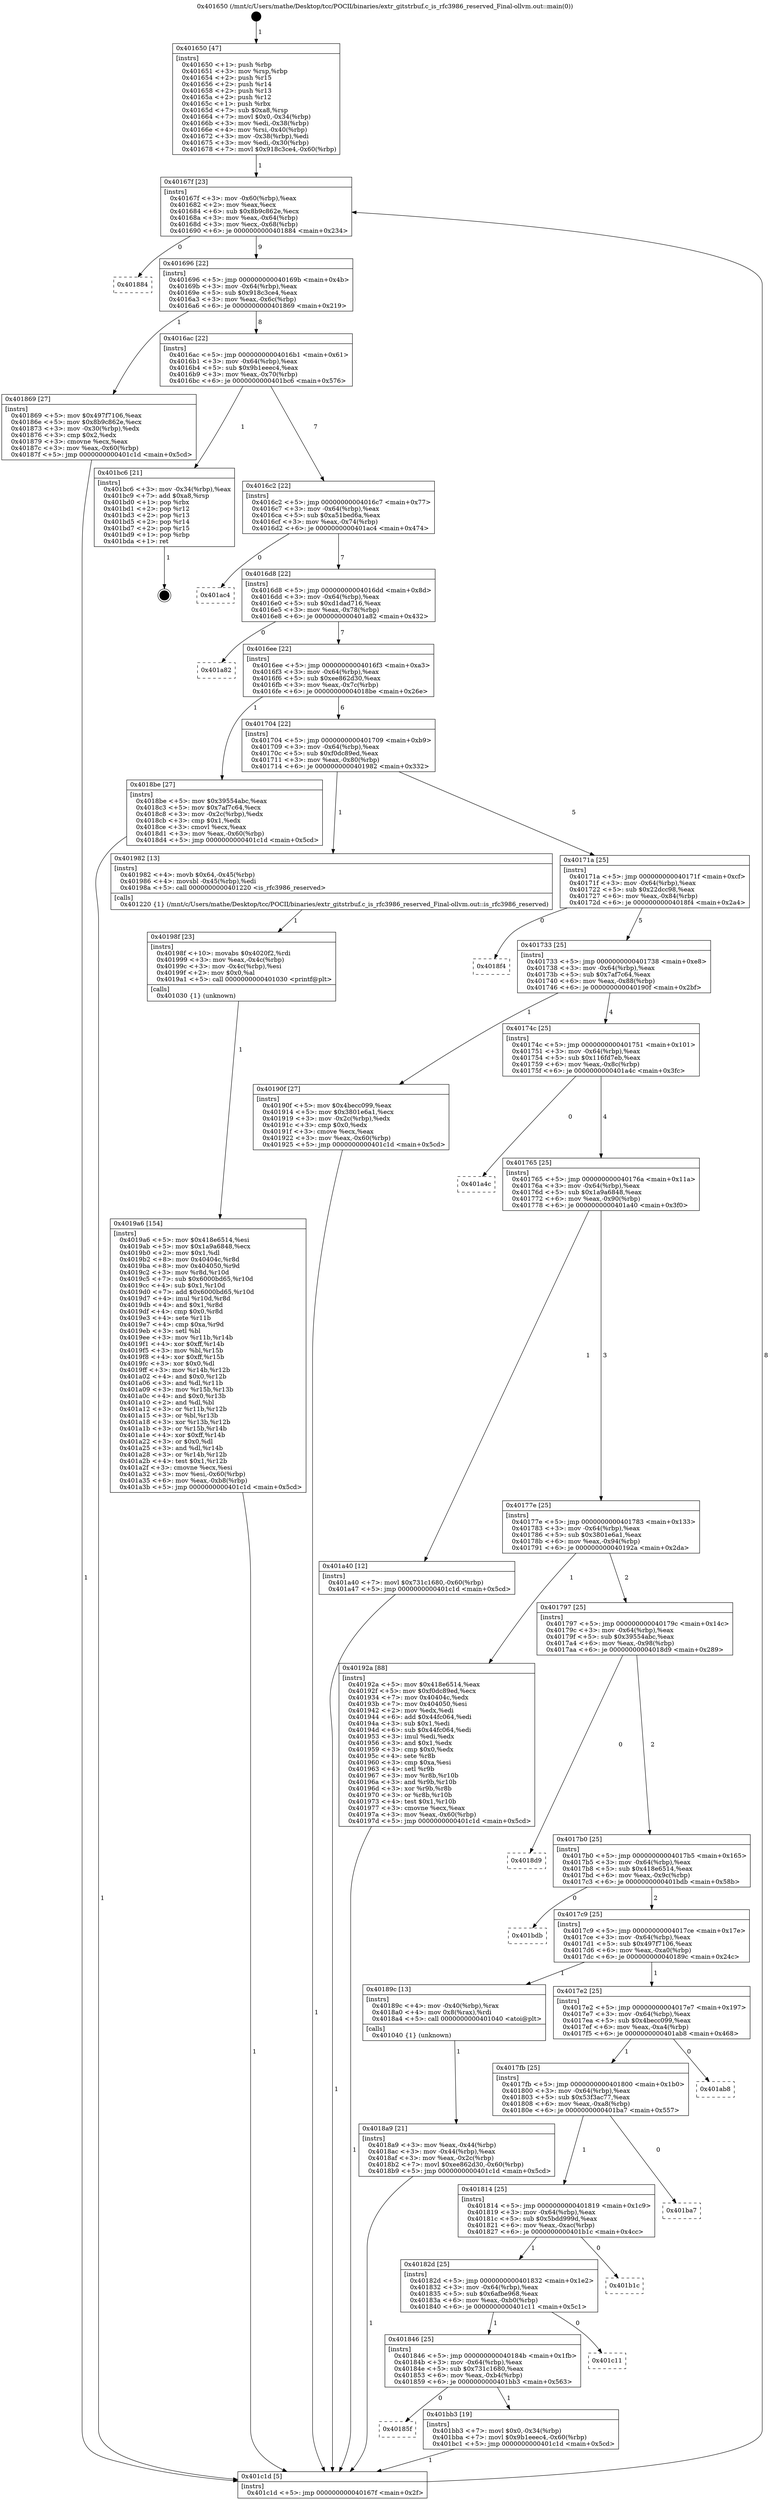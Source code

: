 digraph "0x401650" {
  label = "0x401650 (/mnt/c/Users/mathe/Desktop/tcc/POCII/binaries/extr_gitstrbuf.c_is_rfc3986_reserved_Final-ollvm.out::main(0))"
  labelloc = "t"
  node[shape=record]

  Entry [label="",width=0.3,height=0.3,shape=circle,fillcolor=black,style=filled]
  "0x40167f" [label="{
     0x40167f [23]\l
     | [instrs]\l
     &nbsp;&nbsp;0x40167f \<+3\>: mov -0x60(%rbp),%eax\l
     &nbsp;&nbsp;0x401682 \<+2\>: mov %eax,%ecx\l
     &nbsp;&nbsp;0x401684 \<+6\>: sub $0x8b9c862e,%ecx\l
     &nbsp;&nbsp;0x40168a \<+3\>: mov %eax,-0x64(%rbp)\l
     &nbsp;&nbsp;0x40168d \<+3\>: mov %ecx,-0x68(%rbp)\l
     &nbsp;&nbsp;0x401690 \<+6\>: je 0000000000401884 \<main+0x234\>\l
  }"]
  "0x401884" [label="{
     0x401884\l
  }", style=dashed]
  "0x401696" [label="{
     0x401696 [22]\l
     | [instrs]\l
     &nbsp;&nbsp;0x401696 \<+5\>: jmp 000000000040169b \<main+0x4b\>\l
     &nbsp;&nbsp;0x40169b \<+3\>: mov -0x64(%rbp),%eax\l
     &nbsp;&nbsp;0x40169e \<+5\>: sub $0x918c3ce4,%eax\l
     &nbsp;&nbsp;0x4016a3 \<+3\>: mov %eax,-0x6c(%rbp)\l
     &nbsp;&nbsp;0x4016a6 \<+6\>: je 0000000000401869 \<main+0x219\>\l
  }"]
  Exit [label="",width=0.3,height=0.3,shape=circle,fillcolor=black,style=filled,peripheries=2]
  "0x401869" [label="{
     0x401869 [27]\l
     | [instrs]\l
     &nbsp;&nbsp;0x401869 \<+5\>: mov $0x497f7106,%eax\l
     &nbsp;&nbsp;0x40186e \<+5\>: mov $0x8b9c862e,%ecx\l
     &nbsp;&nbsp;0x401873 \<+3\>: mov -0x30(%rbp),%edx\l
     &nbsp;&nbsp;0x401876 \<+3\>: cmp $0x2,%edx\l
     &nbsp;&nbsp;0x401879 \<+3\>: cmovne %ecx,%eax\l
     &nbsp;&nbsp;0x40187c \<+3\>: mov %eax,-0x60(%rbp)\l
     &nbsp;&nbsp;0x40187f \<+5\>: jmp 0000000000401c1d \<main+0x5cd\>\l
  }"]
  "0x4016ac" [label="{
     0x4016ac [22]\l
     | [instrs]\l
     &nbsp;&nbsp;0x4016ac \<+5\>: jmp 00000000004016b1 \<main+0x61\>\l
     &nbsp;&nbsp;0x4016b1 \<+3\>: mov -0x64(%rbp),%eax\l
     &nbsp;&nbsp;0x4016b4 \<+5\>: sub $0x9b1eeec4,%eax\l
     &nbsp;&nbsp;0x4016b9 \<+3\>: mov %eax,-0x70(%rbp)\l
     &nbsp;&nbsp;0x4016bc \<+6\>: je 0000000000401bc6 \<main+0x576\>\l
  }"]
  "0x401c1d" [label="{
     0x401c1d [5]\l
     | [instrs]\l
     &nbsp;&nbsp;0x401c1d \<+5\>: jmp 000000000040167f \<main+0x2f\>\l
  }"]
  "0x401650" [label="{
     0x401650 [47]\l
     | [instrs]\l
     &nbsp;&nbsp;0x401650 \<+1\>: push %rbp\l
     &nbsp;&nbsp;0x401651 \<+3\>: mov %rsp,%rbp\l
     &nbsp;&nbsp;0x401654 \<+2\>: push %r15\l
     &nbsp;&nbsp;0x401656 \<+2\>: push %r14\l
     &nbsp;&nbsp;0x401658 \<+2\>: push %r13\l
     &nbsp;&nbsp;0x40165a \<+2\>: push %r12\l
     &nbsp;&nbsp;0x40165c \<+1\>: push %rbx\l
     &nbsp;&nbsp;0x40165d \<+7\>: sub $0xa8,%rsp\l
     &nbsp;&nbsp;0x401664 \<+7\>: movl $0x0,-0x34(%rbp)\l
     &nbsp;&nbsp;0x40166b \<+3\>: mov %edi,-0x38(%rbp)\l
     &nbsp;&nbsp;0x40166e \<+4\>: mov %rsi,-0x40(%rbp)\l
     &nbsp;&nbsp;0x401672 \<+3\>: mov -0x38(%rbp),%edi\l
     &nbsp;&nbsp;0x401675 \<+3\>: mov %edi,-0x30(%rbp)\l
     &nbsp;&nbsp;0x401678 \<+7\>: movl $0x918c3ce4,-0x60(%rbp)\l
  }"]
  "0x40185f" [label="{
     0x40185f\l
  }", style=dashed]
  "0x401bc6" [label="{
     0x401bc6 [21]\l
     | [instrs]\l
     &nbsp;&nbsp;0x401bc6 \<+3\>: mov -0x34(%rbp),%eax\l
     &nbsp;&nbsp;0x401bc9 \<+7\>: add $0xa8,%rsp\l
     &nbsp;&nbsp;0x401bd0 \<+1\>: pop %rbx\l
     &nbsp;&nbsp;0x401bd1 \<+2\>: pop %r12\l
     &nbsp;&nbsp;0x401bd3 \<+2\>: pop %r13\l
     &nbsp;&nbsp;0x401bd5 \<+2\>: pop %r14\l
     &nbsp;&nbsp;0x401bd7 \<+2\>: pop %r15\l
     &nbsp;&nbsp;0x401bd9 \<+1\>: pop %rbp\l
     &nbsp;&nbsp;0x401bda \<+1\>: ret\l
  }"]
  "0x4016c2" [label="{
     0x4016c2 [22]\l
     | [instrs]\l
     &nbsp;&nbsp;0x4016c2 \<+5\>: jmp 00000000004016c7 \<main+0x77\>\l
     &nbsp;&nbsp;0x4016c7 \<+3\>: mov -0x64(%rbp),%eax\l
     &nbsp;&nbsp;0x4016ca \<+5\>: sub $0xa51bed6a,%eax\l
     &nbsp;&nbsp;0x4016cf \<+3\>: mov %eax,-0x74(%rbp)\l
     &nbsp;&nbsp;0x4016d2 \<+6\>: je 0000000000401ac4 \<main+0x474\>\l
  }"]
  "0x401bb3" [label="{
     0x401bb3 [19]\l
     | [instrs]\l
     &nbsp;&nbsp;0x401bb3 \<+7\>: movl $0x0,-0x34(%rbp)\l
     &nbsp;&nbsp;0x401bba \<+7\>: movl $0x9b1eeec4,-0x60(%rbp)\l
     &nbsp;&nbsp;0x401bc1 \<+5\>: jmp 0000000000401c1d \<main+0x5cd\>\l
  }"]
  "0x401ac4" [label="{
     0x401ac4\l
  }", style=dashed]
  "0x4016d8" [label="{
     0x4016d8 [22]\l
     | [instrs]\l
     &nbsp;&nbsp;0x4016d8 \<+5\>: jmp 00000000004016dd \<main+0x8d\>\l
     &nbsp;&nbsp;0x4016dd \<+3\>: mov -0x64(%rbp),%eax\l
     &nbsp;&nbsp;0x4016e0 \<+5\>: sub $0xd1dad716,%eax\l
     &nbsp;&nbsp;0x4016e5 \<+3\>: mov %eax,-0x78(%rbp)\l
     &nbsp;&nbsp;0x4016e8 \<+6\>: je 0000000000401a82 \<main+0x432\>\l
  }"]
  "0x401846" [label="{
     0x401846 [25]\l
     | [instrs]\l
     &nbsp;&nbsp;0x401846 \<+5\>: jmp 000000000040184b \<main+0x1fb\>\l
     &nbsp;&nbsp;0x40184b \<+3\>: mov -0x64(%rbp),%eax\l
     &nbsp;&nbsp;0x40184e \<+5\>: sub $0x731c1680,%eax\l
     &nbsp;&nbsp;0x401853 \<+6\>: mov %eax,-0xb4(%rbp)\l
     &nbsp;&nbsp;0x401859 \<+6\>: je 0000000000401bb3 \<main+0x563\>\l
  }"]
  "0x401a82" [label="{
     0x401a82\l
  }", style=dashed]
  "0x4016ee" [label="{
     0x4016ee [22]\l
     | [instrs]\l
     &nbsp;&nbsp;0x4016ee \<+5\>: jmp 00000000004016f3 \<main+0xa3\>\l
     &nbsp;&nbsp;0x4016f3 \<+3\>: mov -0x64(%rbp),%eax\l
     &nbsp;&nbsp;0x4016f6 \<+5\>: sub $0xee862d30,%eax\l
     &nbsp;&nbsp;0x4016fb \<+3\>: mov %eax,-0x7c(%rbp)\l
     &nbsp;&nbsp;0x4016fe \<+6\>: je 00000000004018be \<main+0x26e\>\l
  }"]
  "0x401c11" [label="{
     0x401c11\l
  }", style=dashed]
  "0x4018be" [label="{
     0x4018be [27]\l
     | [instrs]\l
     &nbsp;&nbsp;0x4018be \<+5\>: mov $0x39554abc,%eax\l
     &nbsp;&nbsp;0x4018c3 \<+5\>: mov $0x7af7c64,%ecx\l
     &nbsp;&nbsp;0x4018c8 \<+3\>: mov -0x2c(%rbp),%edx\l
     &nbsp;&nbsp;0x4018cb \<+3\>: cmp $0x1,%edx\l
     &nbsp;&nbsp;0x4018ce \<+3\>: cmovl %ecx,%eax\l
     &nbsp;&nbsp;0x4018d1 \<+3\>: mov %eax,-0x60(%rbp)\l
     &nbsp;&nbsp;0x4018d4 \<+5\>: jmp 0000000000401c1d \<main+0x5cd\>\l
  }"]
  "0x401704" [label="{
     0x401704 [22]\l
     | [instrs]\l
     &nbsp;&nbsp;0x401704 \<+5\>: jmp 0000000000401709 \<main+0xb9\>\l
     &nbsp;&nbsp;0x401709 \<+3\>: mov -0x64(%rbp),%eax\l
     &nbsp;&nbsp;0x40170c \<+5\>: sub $0xf0dc89ed,%eax\l
     &nbsp;&nbsp;0x401711 \<+3\>: mov %eax,-0x80(%rbp)\l
     &nbsp;&nbsp;0x401714 \<+6\>: je 0000000000401982 \<main+0x332\>\l
  }"]
  "0x40182d" [label="{
     0x40182d [25]\l
     | [instrs]\l
     &nbsp;&nbsp;0x40182d \<+5\>: jmp 0000000000401832 \<main+0x1e2\>\l
     &nbsp;&nbsp;0x401832 \<+3\>: mov -0x64(%rbp),%eax\l
     &nbsp;&nbsp;0x401835 \<+5\>: sub $0x6afbe968,%eax\l
     &nbsp;&nbsp;0x40183a \<+6\>: mov %eax,-0xb0(%rbp)\l
     &nbsp;&nbsp;0x401840 \<+6\>: je 0000000000401c11 \<main+0x5c1\>\l
  }"]
  "0x401982" [label="{
     0x401982 [13]\l
     | [instrs]\l
     &nbsp;&nbsp;0x401982 \<+4\>: movb $0x64,-0x45(%rbp)\l
     &nbsp;&nbsp;0x401986 \<+4\>: movsbl -0x45(%rbp),%edi\l
     &nbsp;&nbsp;0x40198a \<+5\>: call 0000000000401220 \<is_rfc3986_reserved\>\l
     | [calls]\l
     &nbsp;&nbsp;0x401220 \{1\} (/mnt/c/Users/mathe/Desktop/tcc/POCII/binaries/extr_gitstrbuf.c_is_rfc3986_reserved_Final-ollvm.out::is_rfc3986_reserved)\l
  }"]
  "0x40171a" [label="{
     0x40171a [25]\l
     | [instrs]\l
     &nbsp;&nbsp;0x40171a \<+5\>: jmp 000000000040171f \<main+0xcf\>\l
     &nbsp;&nbsp;0x40171f \<+3\>: mov -0x64(%rbp),%eax\l
     &nbsp;&nbsp;0x401722 \<+5\>: sub $0x22dcc98,%eax\l
     &nbsp;&nbsp;0x401727 \<+6\>: mov %eax,-0x84(%rbp)\l
     &nbsp;&nbsp;0x40172d \<+6\>: je 00000000004018f4 \<main+0x2a4\>\l
  }"]
  "0x401b1c" [label="{
     0x401b1c\l
  }", style=dashed]
  "0x4018f4" [label="{
     0x4018f4\l
  }", style=dashed]
  "0x401733" [label="{
     0x401733 [25]\l
     | [instrs]\l
     &nbsp;&nbsp;0x401733 \<+5\>: jmp 0000000000401738 \<main+0xe8\>\l
     &nbsp;&nbsp;0x401738 \<+3\>: mov -0x64(%rbp),%eax\l
     &nbsp;&nbsp;0x40173b \<+5\>: sub $0x7af7c64,%eax\l
     &nbsp;&nbsp;0x401740 \<+6\>: mov %eax,-0x88(%rbp)\l
     &nbsp;&nbsp;0x401746 \<+6\>: je 000000000040190f \<main+0x2bf\>\l
  }"]
  "0x401814" [label="{
     0x401814 [25]\l
     | [instrs]\l
     &nbsp;&nbsp;0x401814 \<+5\>: jmp 0000000000401819 \<main+0x1c9\>\l
     &nbsp;&nbsp;0x401819 \<+3\>: mov -0x64(%rbp),%eax\l
     &nbsp;&nbsp;0x40181c \<+5\>: sub $0x5bdd999d,%eax\l
     &nbsp;&nbsp;0x401821 \<+6\>: mov %eax,-0xac(%rbp)\l
     &nbsp;&nbsp;0x401827 \<+6\>: je 0000000000401b1c \<main+0x4cc\>\l
  }"]
  "0x40190f" [label="{
     0x40190f [27]\l
     | [instrs]\l
     &nbsp;&nbsp;0x40190f \<+5\>: mov $0x4becc099,%eax\l
     &nbsp;&nbsp;0x401914 \<+5\>: mov $0x3801e6a1,%ecx\l
     &nbsp;&nbsp;0x401919 \<+3\>: mov -0x2c(%rbp),%edx\l
     &nbsp;&nbsp;0x40191c \<+3\>: cmp $0x0,%edx\l
     &nbsp;&nbsp;0x40191f \<+3\>: cmove %ecx,%eax\l
     &nbsp;&nbsp;0x401922 \<+3\>: mov %eax,-0x60(%rbp)\l
     &nbsp;&nbsp;0x401925 \<+5\>: jmp 0000000000401c1d \<main+0x5cd\>\l
  }"]
  "0x40174c" [label="{
     0x40174c [25]\l
     | [instrs]\l
     &nbsp;&nbsp;0x40174c \<+5\>: jmp 0000000000401751 \<main+0x101\>\l
     &nbsp;&nbsp;0x401751 \<+3\>: mov -0x64(%rbp),%eax\l
     &nbsp;&nbsp;0x401754 \<+5\>: sub $0x116fd7eb,%eax\l
     &nbsp;&nbsp;0x401759 \<+6\>: mov %eax,-0x8c(%rbp)\l
     &nbsp;&nbsp;0x40175f \<+6\>: je 0000000000401a4c \<main+0x3fc\>\l
  }"]
  "0x401ba7" [label="{
     0x401ba7\l
  }", style=dashed]
  "0x401a4c" [label="{
     0x401a4c\l
  }", style=dashed]
  "0x401765" [label="{
     0x401765 [25]\l
     | [instrs]\l
     &nbsp;&nbsp;0x401765 \<+5\>: jmp 000000000040176a \<main+0x11a\>\l
     &nbsp;&nbsp;0x40176a \<+3\>: mov -0x64(%rbp),%eax\l
     &nbsp;&nbsp;0x40176d \<+5\>: sub $0x1a9a6848,%eax\l
     &nbsp;&nbsp;0x401772 \<+6\>: mov %eax,-0x90(%rbp)\l
     &nbsp;&nbsp;0x401778 \<+6\>: je 0000000000401a40 \<main+0x3f0\>\l
  }"]
  "0x4017fb" [label="{
     0x4017fb [25]\l
     | [instrs]\l
     &nbsp;&nbsp;0x4017fb \<+5\>: jmp 0000000000401800 \<main+0x1b0\>\l
     &nbsp;&nbsp;0x401800 \<+3\>: mov -0x64(%rbp),%eax\l
     &nbsp;&nbsp;0x401803 \<+5\>: sub $0x53f3ac77,%eax\l
     &nbsp;&nbsp;0x401808 \<+6\>: mov %eax,-0xa8(%rbp)\l
     &nbsp;&nbsp;0x40180e \<+6\>: je 0000000000401ba7 \<main+0x557\>\l
  }"]
  "0x401a40" [label="{
     0x401a40 [12]\l
     | [instrs]\l
     &nbsp;&nbsp;0x401a40 \<+7\>: movl $0x731c1680,-0x60(%rbp)\l
     &nbsp;&nbsp;0x401a47 \<+5\>: jmp 0000000000401c1d \<main+0x5cd\>\l
  }"]
  "0x40177e" [label="{
     0x40177e [25]\l
     | [instrs]\l
     &nbsp;&nbsp;0x40177e \<+5\>: jmp 0000000000401783 \<main+0x133\>\l
     &nbsp;&nbsp;0x401783 \<+3\>: mov -0x64(%rbp),%eax\l
     &nbsp;&nbsp;0x401786 \<+5\>: sub $0x3801e6a1,%eax\l
     &nbsp;&nbsp;0x40178b \<+6\>: mov %eax,-0x94(%rbp)\l
     &nbsp;&nbsp;0x401791 \<+6\>: je 000000000040192a \<main+0x2da\>\l
  }"]
  "0x401ab8" [label="{
     0x401ab8\l
  }", style=dashed]
  "0x40192a" [label="{
     0x40192a [88]\l
     | [instrs]\l
     &nbsp;&nbsp;0x40192a \<+5\>: mov $0x418e6514,%eax\l
     &nbsp;&nbsp;0x40192f \<+5\>: mov $0xf0dc89ed,%ecx\l
     &nbsp;&nbsp;0x401934 \<+7\>: mov 0x40404c,%edx\l
     &nbsp;&nbsp;0x40193b \<+7\>: mov 0x404050,%esi\l
     &nbsp;&nbsp;0x401942 \<+2\>: mov %edx,%edi\l
     &nbsp;&nbsp;0x401944 \<+6\>: add $0x44fc064,%edi\l
     &nbsp;&nbsp;0x40194a \<+3\>: sub $0x1,%edi\l
     &nbsp;&nbsp;0x40194d \<+6\>: sub $0x44fc064,%edi\l
     &nbsp;&nbsp;0x401953 \<+3\>: imul %edi,%edx\l
     &nbsp;&nbsp;0x401956 \<+3\>: and $0x1,%edx\l
     &nbsp;&nbsp;0x401959 \<+3\>: cmp $0x0,%edx\l
     &nbsp;&nbsp;0x40195c \<+4\>: sete %r8b\l
     &nbsp;&nbsp;0x401960 \<+3\>: cmp $0xa,%esi\l
     &nbsp;&nbsp;0x401963 \<+4\>: setl %r9b\l
     &nbsp;&nbsp;0x401967 \<+3\>: mov %r8b,%r10b\l
     &nbsp;&nbsp;0x40196a \<+3\>: and %r9b,%r10b\l
     &nbsp;&nbsp;0x40196d \<+3\>: xor %r9b,%r8b\l
     &nbsp;&nbsp;0x401970 \<+3\>: or %r8b,%r10b\l
     &nbsp;&nbsp;0x401973 \<+4\>: test $0x1,%r10b\l
     &nbsp;&nbsp;0x401977 \<+3\>: cmovne %ecx,%eax\l
     &nbsp;&nbsp;0x40197a \<+3\>: mov %eax,-0x60(%rbp)\l
     &nbsp;&nbsp;0x40197d \<+5\>: jmp 0000000000401c1d \<main+0x5cd\>\l
  }"]
  "0x401797" [label="{
     0x401797 [25]\l
     | [instrs]\l
     &nbsp;&nbsp;0x401797 \<+5\>: jmp 000000000040179c \<main+0x14c\>\l
     &nbsp;&nbsp;0x40179c \<+3\>: mov -0x64(%rbp),%eax\l
     &nbsp;&nbsp;0x40179f \<+5\>: sub $0x39554abc,%eax\l
     &nbsp;&nbsp;0x4017a4 \<+6\>: mov %eax,-0x98(%rbp)\l
     &nbsp;&nbsp;0x4017aa \<+6\>: je 00000000004018d9 \<main+0x289\>\l
  }"]
  "0x4019a6" [label="{
     0x4019a6 [154]\l
     | [instrs]\l
     &nbsp;&nbsp;0x4019a6 \<+5\>: mov $0x418e6514,%esi\l
     &nbsp;&nbsp;0x4019ab \<+5\>: mov $0x1a9a6848,%ecx\l
     &nbsp;&nbsp;0x4019b0 \<+2\>: mov $0x1,%dl\l
     &nbsp;&nbsp;0x4019b2 \<+8\>: mov 0x40404c,%r8d\l
     &nbsp;&nbsp;0x4019ba \<+8\>: mov 0x404050,%r9d\l
     &nbsp;&nbsp;0x4019c2 \<+3\>: mov %r8d,%r10d\l
     &nbsp;&nbsp;0x4019c5 \<+7\>: sub $0x6000bd65,%r10d\l
     &nbsp;&nbsp;0x4019cc \<+4\>: sub $0x1,%r10d\l
     &nbsp;&nbsp;0x4019d0 \<+7\>: add $0x6000bd65,%r10d\l
     &nbsp;&nbsp;0x4019d7 \<+4\>: imul %r10d,%r8d\l
     &nbsp;&nbsp;0x4019db \<+4\>: and $0x1,%r8d\l
     &nbsp;&nbsp;0x4019df \<+4\>: cmp $0x0,%r8d\l
     &nbsp;&nbsp;0x4019e3 \<+4\>: sete %r11b\l
     &nbsp;&nbsp;0x4019e7 \<+4\>: cmp $0xa,%r9d\l
     &nbsp;&nbsp;0x4019eb \<+3\>: setl %bl\l
     &nbsp;&nbsp;0x4019ee \<+3\>: mov %r11b,%r14b\l
     &nbsp;&nbsp;0x4019f1 \<+4\>: xor $0xff,%r14b\l
     &nbsp;&nbsp;0x4019f5 \<+3\>: mov %bl,%r15b\l
     &nbsp;&nbsp;0x4019f8 \<+4\>: xor $0xff,%r15b\l
     &nbsp;&nbsp;0x4019fc \<+3\>: xor $0x0,%dl\l
     &nbsp;&nbsp;0x4019ff \<+3\>: mov %r14b,%r12b\l
     &nbsp;&nbsp;0x401a02 \<+4\>: and $0x0,%r12b\l
     &nbsp;&nbsp;0x401a06 \<+3\>: and %dl,%r11b\l
     &nbsp;&nbsp;0x401a09 \<+3\>: mov %r15b,%r13b\l
     &nbsp;&nbsp;0x401a0c \<+4\>: and $0x0,%r13b\l
     &nbsp;&nbsp;0x401a10 \<+2\>: and %dl,%bl\l
     &nbsp;&nbsp;0x401a12 \<+3\>: or %r11b,%r12b\l
     &nbsp;&nbsp;0x401a15 \<+3\>: or %bl,%r13b\l
     &nbsp;&nbsp;0x401a18 \<+3\>: xor %r13b,%r12b\l
     &nbsp;&nbsp;0x401a1b \<+3\>: or %r15b,%r14b\l
     &nbsp;&nbsp;0x401a1e \<+4\>: xor $0xff,%r14b\l
     &nbsp;&nbsp;0x401a22 \<+3\>: or $0x0,%dl\l
     &nbsp;&nbsp;0x401a25 \<+3\>: and %dl,%r14b\l
     &nbsp;&nbsp;0x401a28 \<+3\>: or %r14b,%r12b\l
     &nbsp;&nbsp;0x401a2b \<+4\>: test $0x1,%r12b\l
     &nbsp;&nbsp;0x401a2f \<+3\>: cmovne %ecx,%esi\l
     &nbsp;&nbsp;0x401a32 \<+3\>: mov %esi,-0x60(%rbp)\l
     &nbsp;&nbsp;0x401a35 \<+6\>: mov %eax,-0xb8(%rbp)\l
     &nbsp;&nbsp;0x401a3b \<+5\>: jmp 0000000000401c1d \<main+0x5cd\>\l
  }"]
  "0x4018d9" [label="{
     0x4018d9\l
  }", style=dashed]
  "0x4017b0" [label="{
     0x4017b0 [25]\l
     | [instrs]\l
     &nbsp;&nbsp;0x4017b0 \<+5\>: jmp 00000000004017b5 \<main+0x165\>\l
     &nbsp;&nbsp;0x4017b5 \<+3\>: mov -0x64(%rbp),%eax\l
     &nbsp;&nbsp;0x4017b8 \<+5\>: sub $0x418e6514,%eax\l
     &nbsp;&nbsp;0x4017bd \<+6\>: mov %eax,-0x9c(%rbp)\l
     &nbsp;&nbsp;0x4017c3 \<+6\>: je 0000000000401bdb \<main+0x58b\>\l
  }"]
  "0x40198f" [label="{
     0x40198f [23]\l
     | [instrs]\l
     &nbsp;&nbsp;0x40198f \<+10\>: movabs $0x4020f2,%rdi\l
     &nbsp;&nbsp;0x401999 \<+3\>: mov %eax,-0x4c(%rbp)\l
     &nbsp;&nbsp;0x40199c \<+3\>: mov -0x4c(%rbp),%esi\l
     &nbsp;&nbsp;0x40199f \<+2\>: mov $0x0,%al\l
     &nbsp;&nbsp;0x4019a1 \<+5\>: call 0000000000401030 \<printf@plt\>\l
     | [calls]\l
     &nbsp;&nbsp;0x401030 \{1\} (unknown)\l
  }"]
  "0x401bdb" [label="{
     0x401bdb\l
  }", style=dashed]
  "0x4017c9" [label="{
     0x4017c9 [25]\l
     | [instrs]\l
     &nbsp;&nbsp;0x4017c9 \<+5\>: jmp 00000000004017ce \<main+0x17e\>\l
     &nbsp;&nbsp;0x4017ce \<+3\>: mov -0x64(%rbp),%eax\l
     &nbsp;&nbsp;0x4017d1 \<+5\>: sub $0x497f7106,%eax\l
     &nbsp;&nbsp;0x4017d6 \<+6\>: mov %eax,-0xa0(%rbp)\l
     &nbsp;&nbsp;0x4017dc \<+6\>: je 000000000040189c \<main+0x24c\>\l
  }"]
  "0x4018a9" [label="{
     0x4018a9 [21]\l
     | [instrs]\l
     &nbsp;&nbsp;0x4018a9 \<+3\>: mov %eax,-0x44(%rbp)\l
     &nbsp;&nbsp;0x4018ac \<+3\>: mov -0x44(%rbp),%eax\l
     &nbsp;&nbsp;0x4018af \<+3\>: mov %eax,-0x2c(%rbp)\l
     &nbsp;&nbsp;0x4018b2 \<+7\>: movl $0xee862d30,-0x60(%rbp)\l
     &nbsp;&nbsp;0x4018b9 \<+5\>: jmp 0000000000401c1d \<main+0x5cd\>\l
  }"]
  "0x40189c" [label="{
     0x40189c [13]\l
     | [instrs]\l
     &nbsp;&nbsp;0x40189c \<+4\>: mov -0x40(%rbp),%rax\l
     &nbsp;&nbsp;0x4018a0 \<+4\>: mov 0x8(%rax),%rdi\l
     &nbsp;&nbsp;0x4018a4 \<+5\>: call 0000000000401040 \<atoi@plt\>\l
     | [calls]\l
     &nbsp;&nbsp;0x401040 \{1\} (unknown)\l
  }"]
  "0x4017e2" [label="{
     0x4017e2 [25]\l
     | [instrs]\l
     &nbsp;&nbsp;0x4017e2 \<+5\>: jmp 00000000004017e7 \<main+0x197\>\l
     &nbsp;&nbsp;0x4017e7 \<+3\>: mov -0x64(%rbp),%eax\l
     &nbsp;&nbsp;0x4017ea \<+5\>: sub $0x4becc099,%eax\l
     &nbsp;&nbsp;0x4017ef \<+6\>: mov %eax,-0xa4(%rbp)\l
     &nbsp;&nbsp;0x4017f5 \<+6\>: je 0000000000401ab8 \<main+0x468\>\l
  }"]
  Entry -> "0x401650" [label=" 1"]
  "0x40167f" -> "0x401884" [label=" 0"]
  "0x40167f" -> "0x401696" [label=" 9"]
  "0x401bc6" -> Exit [label=" 1"]
  "0x401696" -> "0x401869" [label=" 1"]
  "0x401696" -> "0x4016ac" [label=" 8"]
  "0x401869" -> "0x401c1d" [label=" 1"]
  "0x401650" -> "0x40167f" [label=" 1"]
  "0x401c1d" -> "0x40167f" [label=" 8"]
  "0x401bb3" -> "0x401c1d" [label=" 1"]
  "0x4016ac" -> "0x401bc6" [label=" 1"]
  "0x4016ac" -> "0x4016c2" [label=" 7"]
  "0x401846" -> "0x40185f" [label=" 0"]
  "0x4016c2" -> "0x401ac4" [label=" 0"]
  "0x4016c2" -> "0x4016d8" [label=" 7"]
  "0x401846" -> "0x401bb3" [label=" 1"]
  "0x4016d8" -> "0x401a82" [label=" 0"]
  "0x4016d8" -> "0x4016ee" [label=" 7"]
  "0x40182d" -> "0x401846" [label=" 1"]
  "0x4016ee" -> "0x4018be" [label=" 1"]
  "0x4016ee" -> "0x401704" [label=" 6"]
  "0x40182d" -> "0x401c11" [label=" 0"]
  "0x401704" -> "0x401982" [label=" 1"]
  "0x401704" -> "0x40171a" [label=" 5"]
  "0x401814" -> "0x40182d" [label=" 1"]
  "0x40171a" -> "0x4018f4" [label=" 0"]
  "0x40171a" -> "0x401733" [label=" 5"]
  "0x401814" -> "0x401b1c" [label=" 0"]
  "0x401733" -> "0x40190f" [label=" 1"]
  "0x401733" -> "0x40174c" [label=" 4"]
  "0x4017fb" -> "0x401814" [label=" 1"]
  "0x40174c" -> "0x401a4c" [label=" 0"]
  "0x40174c" -> "0x401765" [label=" 4"]
  "0x4017fb" -> "0x401ba7" [label=" 0"]
  "0x401765" -> "0x401a40" [label=" 1"]
  "0x401765" -> "0x40177e" [label=" 3"]
  "0x4017e2" -> "0x4017fb" [label=" 1"]
  "0x40177e" -> "0x40192a" [label=" 1"]
  "0x40177e" -> "0x401797" [label=" 2"]
  "0x4017e2" -> "0x401ab8" [label=" 0"]
  "0x401797" -> "0x4018d9" [label=" 0"]
  "0x401797" -> "0x4017b0" [label=" 2"]
  "0x401a40" -> "0x401c1d" [label=" 1"]
  "0x4017b0" -> "0x401bdb" [label=" 0"]
  "0x4017b0" -> "0x4017c9" [label=" 2"]
  "0x4019a6" -> "0x401c1d" [label=" 1"]
  "0x4017c9" -> "0x40189c" [label=" 1"]
  "0x4017c9" -> "0x4017e2" [label=" 1"]
  "0x40189c" -> "0x4018a9" [label=" 1"]
  "0x4018a9" -> "0x401c1d" [label=" 1"]
  "0x4018be" -> "0x401c1d" [label=" 1"]
  "0x40190f" -> "0x401c1d" [label=" 1"]
  "0x40192a" -> "0x401c1d" [label=" 1"]
  "0x401982" -> "0x40198f" [label=" 1"]
  "0x40198f" -> "0x4019a6" [label=" 1"]
}
